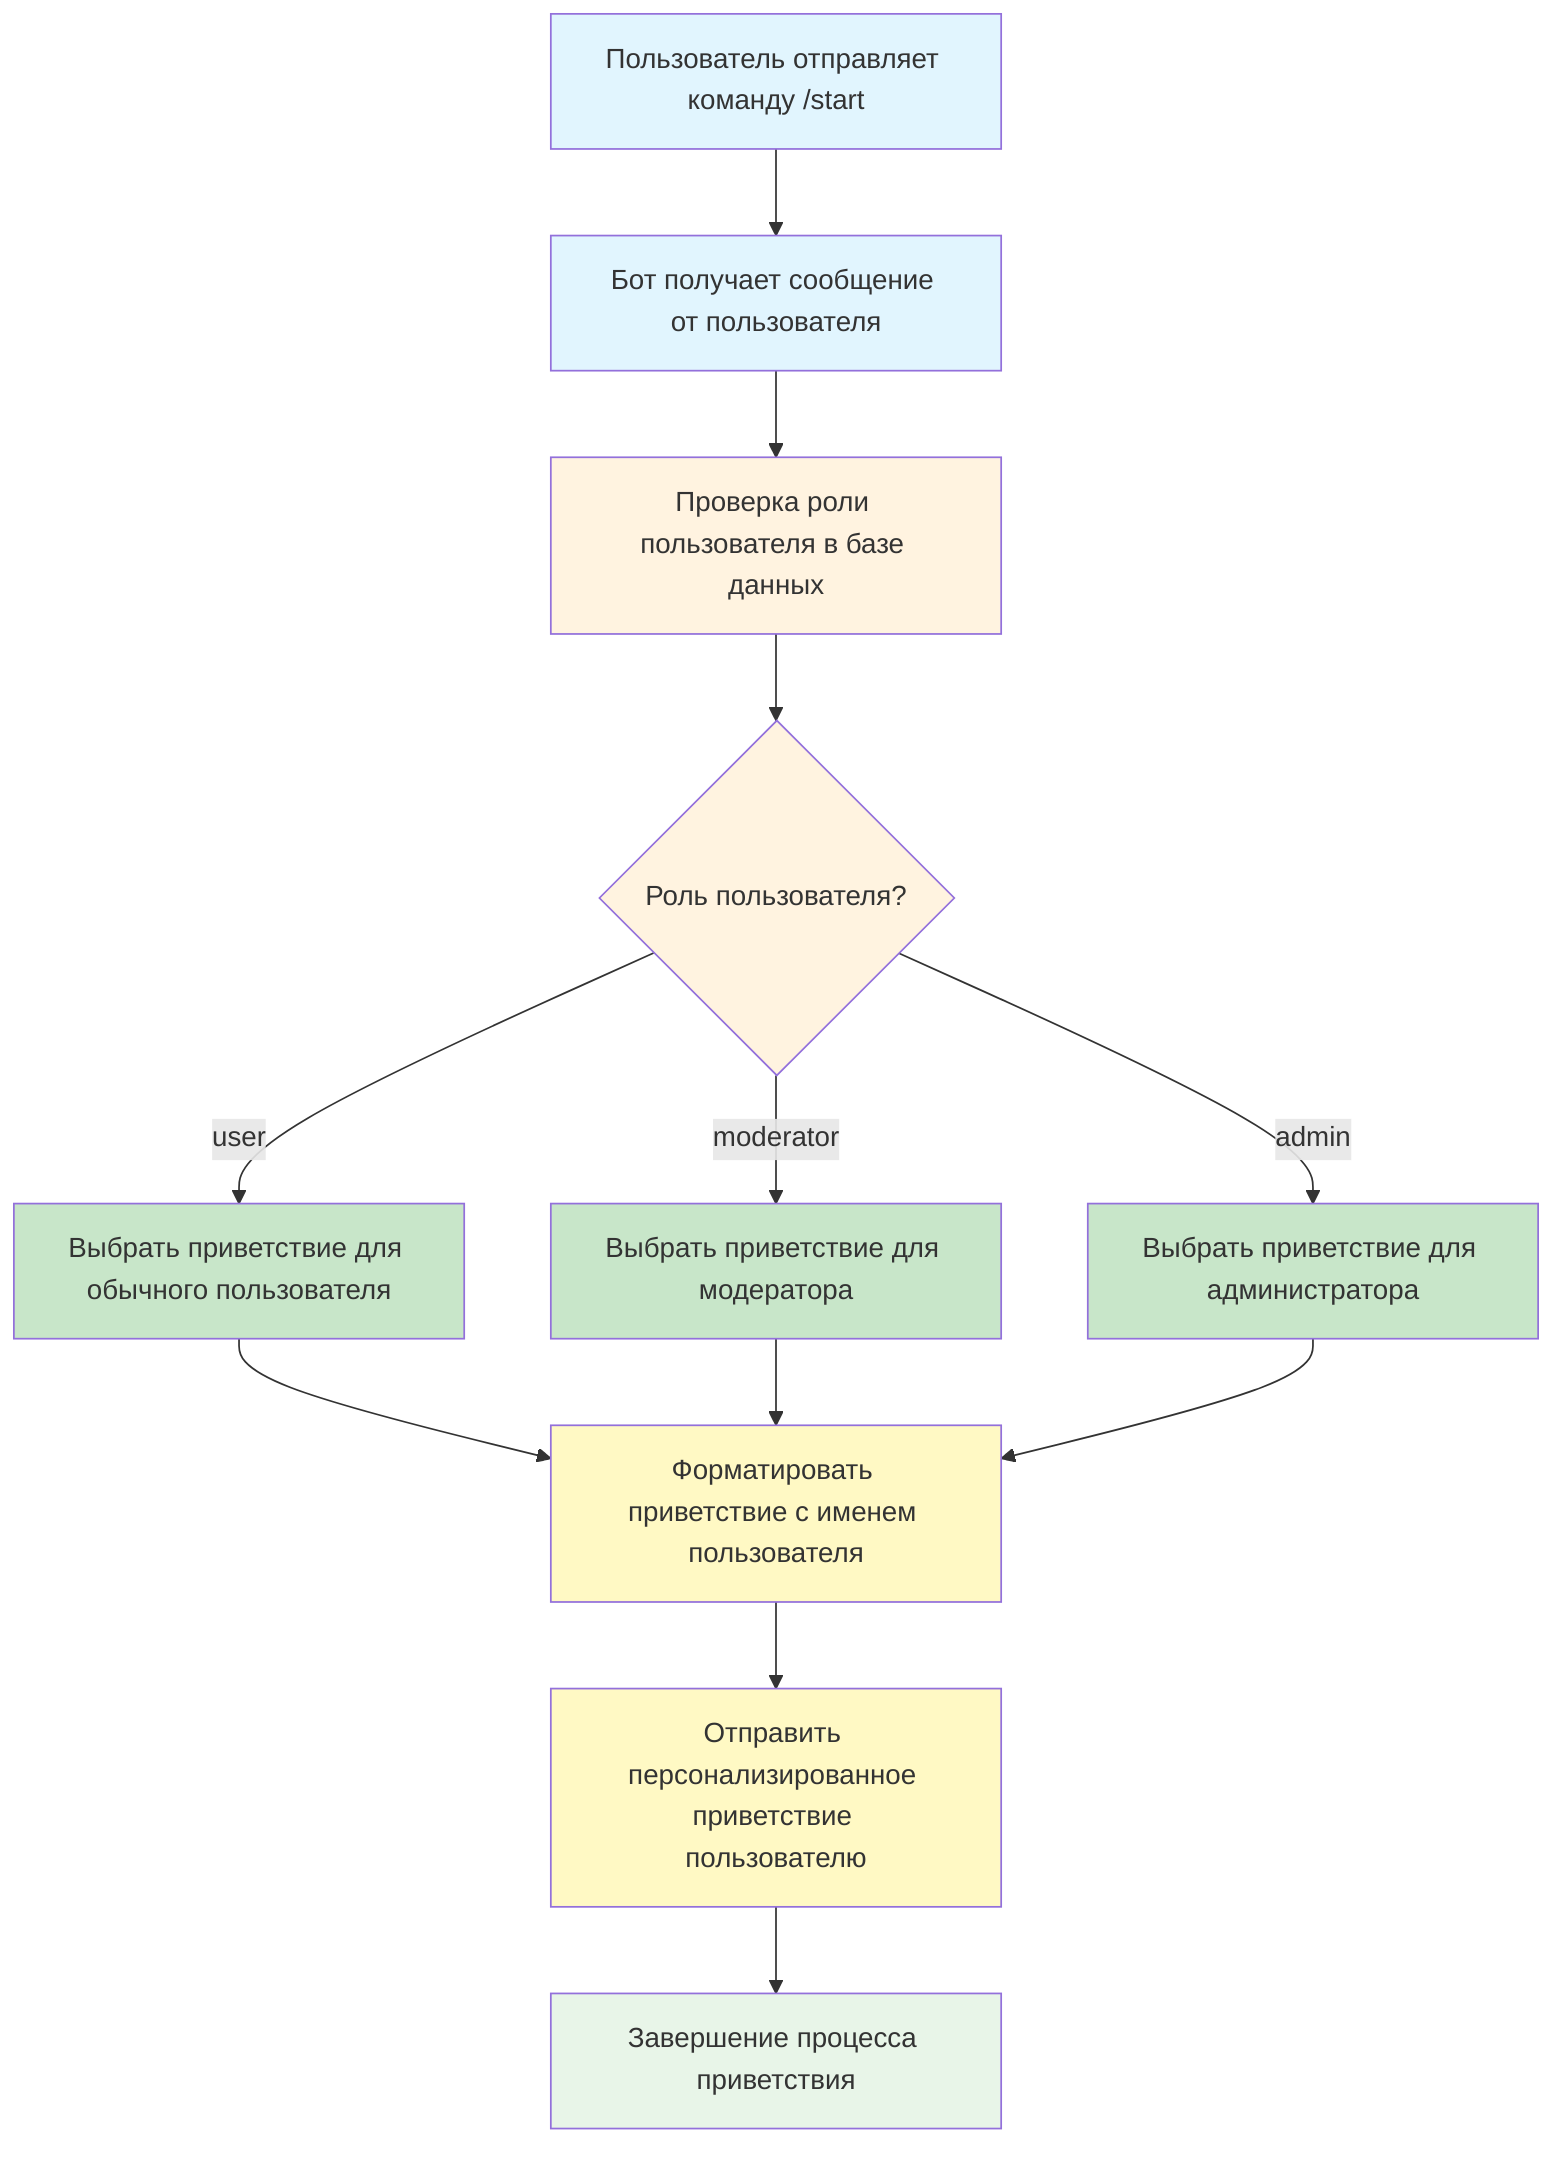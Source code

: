 flowchart TD
    A[Пользователь отправляет команду /start] --> B[Бот получает сообщение от пользователя]
    B --> C[Проверка роли пользователя в базе данных]

    C --> D{Роль пользователя?}
    D -->|user| E[Выбрать приветствие для обычного пользователя]
    D -->|moderator| F[Выбрать приветствие для модератора]
    D -->|admin| G[Выбрать приветствие для администратора]

    E --> H[Форматировать приветствие с именем пользователя]
    F --> H
    G --> H

    H --> I[Отправить персонализированное приветствие пользователю]
    I --> J[Завершение процесса приветствия]

    style A fill:#e1f5fe
    style B fill:#e1f5fe
    style C fill:#fff3e0
    style D fill:#fff3e0
    style E fill:#c8e6c9
    style F fill:#c8e6c9
    style G fill:#c8e6c9
    style H fill:#fff9c4
    style I fill:#fff9c4
    style J fill:#e8f5e8